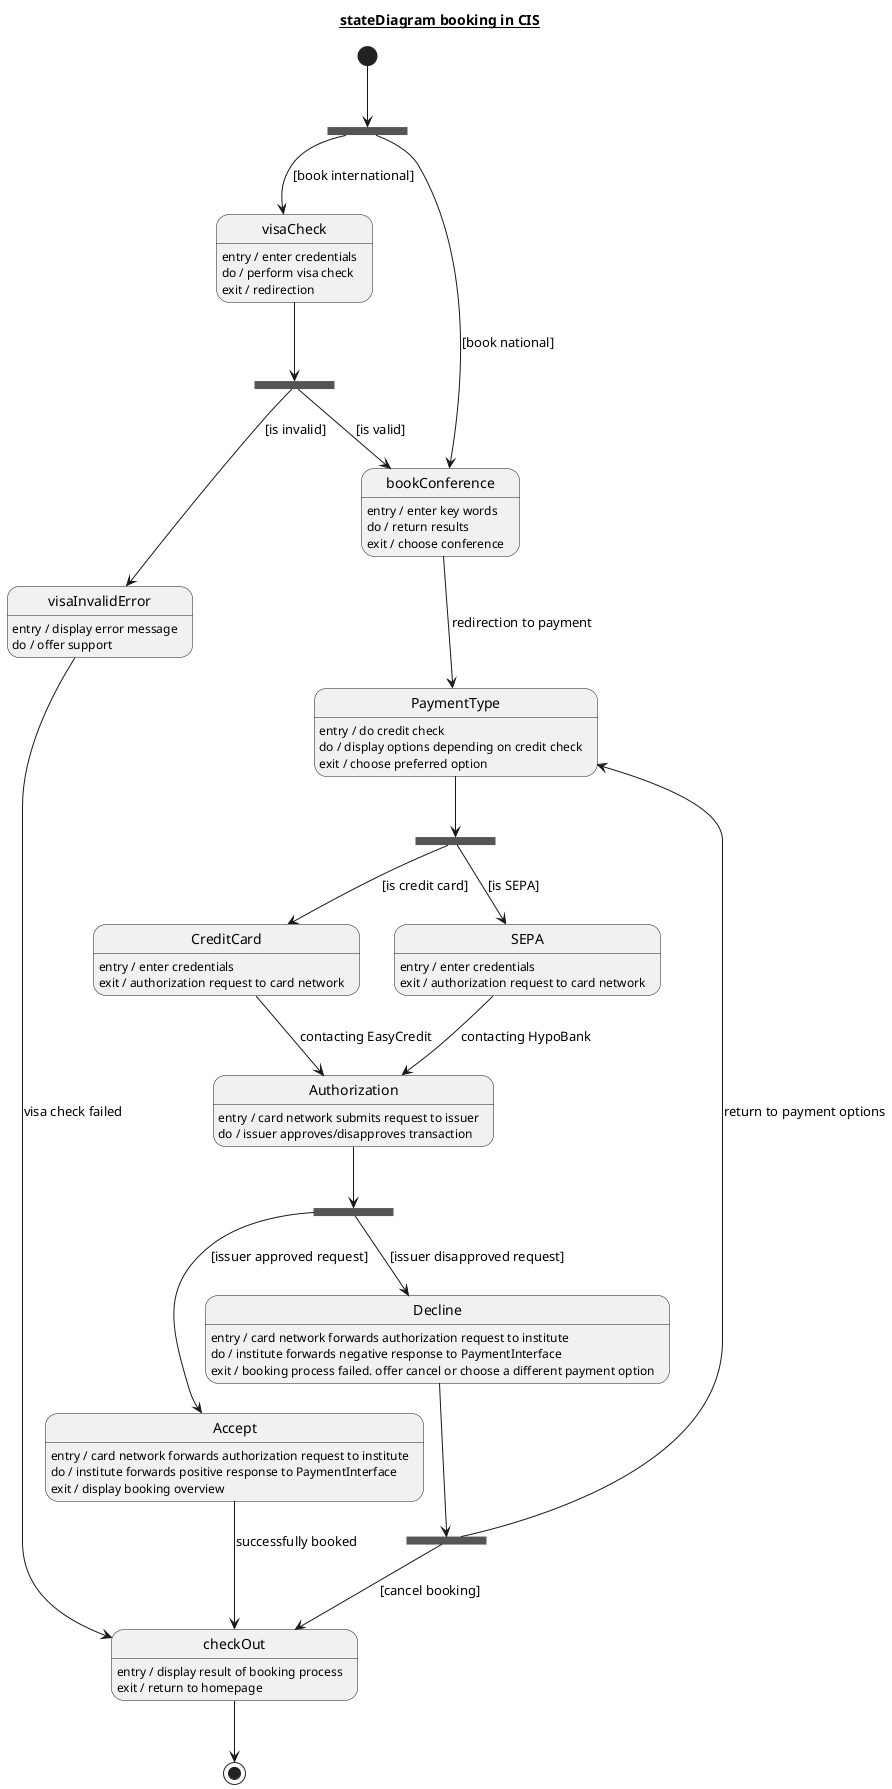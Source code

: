 @startuml

title __**stateDiagram booking in CIS**__
state forkBooking <<fork>>
state forkVisaValidity <<fork>>
state forkPaymentOptions <<fork>>
state forkAuthorizationApproval <<fork>>
state forkDecline <<fork>>

visaCheck : entry / enter credentials
visaCheck : do / perform visa check
visaCheck : exit / redirection

visaInvalidError : entry / display error message
visaInvalidError : do / offer support

bookConference : entry / enter key words
bookConference : do / return results
bookConference : exit / choose conference

PaymentType : entry / do credit check
PaymentType : do / display options depending on credit check
PaymentType : exit / choose preferred option

SEPA : entry / enter credentials
SEPA : exit / authorization request to card network

CreditCard : entry / enter credentials
CreditCard : exit / authorization request to card network

Authorization : entry / card network submits request to issuer
Authorization : do / issuer approves/disapproves transaction

Accept : entry / card network forwards authorization request to institute
Accept : do / institute forwards positive response to PaymentInterface
Accept : exit / display booking overview

Decline : entry / card network forwards authorization request to institute
Decline : do / institute forwards negative response to PaymentInterface
Decline : exit / booking process failed. offer cancel or choose a different payment option

checkOut : entry / display result of booking process
checkOut : exit / return to homepage



[*] --> forkBooking

forkBooking --> bookConference : [book national]
forkBooking --> visaCheck : [book international]

visaCheck --> forkVisaValidity
forkVisaValidity --> bookConference : [is valid]
forkVisaValidity --> visaInvalidError : [is invalid]
bookConference --> PaymentType : redirection to payment

PaymentType --> forkPaymentOptions
forkPaymentOptions --> SEPA : [is SEPA]
forkPaymentOptions --> CreditCard : [is credit card]
SEPA --> Authorization : contacting HypoBank
CreditCard --> Authorization : contacting EasyCredit

Authorization --> forkAuthorizationApproval
forkAuthorizationApproval --> Accept : [issuer approved request]
forkAuthorizationApproval --> Decline : [issuer disapproved request]

Accept --> checkOut : successfully booked
Decline --> forkDecline
forkDecline --> checkOut : [cancel booking]
forkDecline --> PaymentType : return to payment options
visaInvalidError --> checkOut : visa check failed

checkOut --> [*]

@enduml


